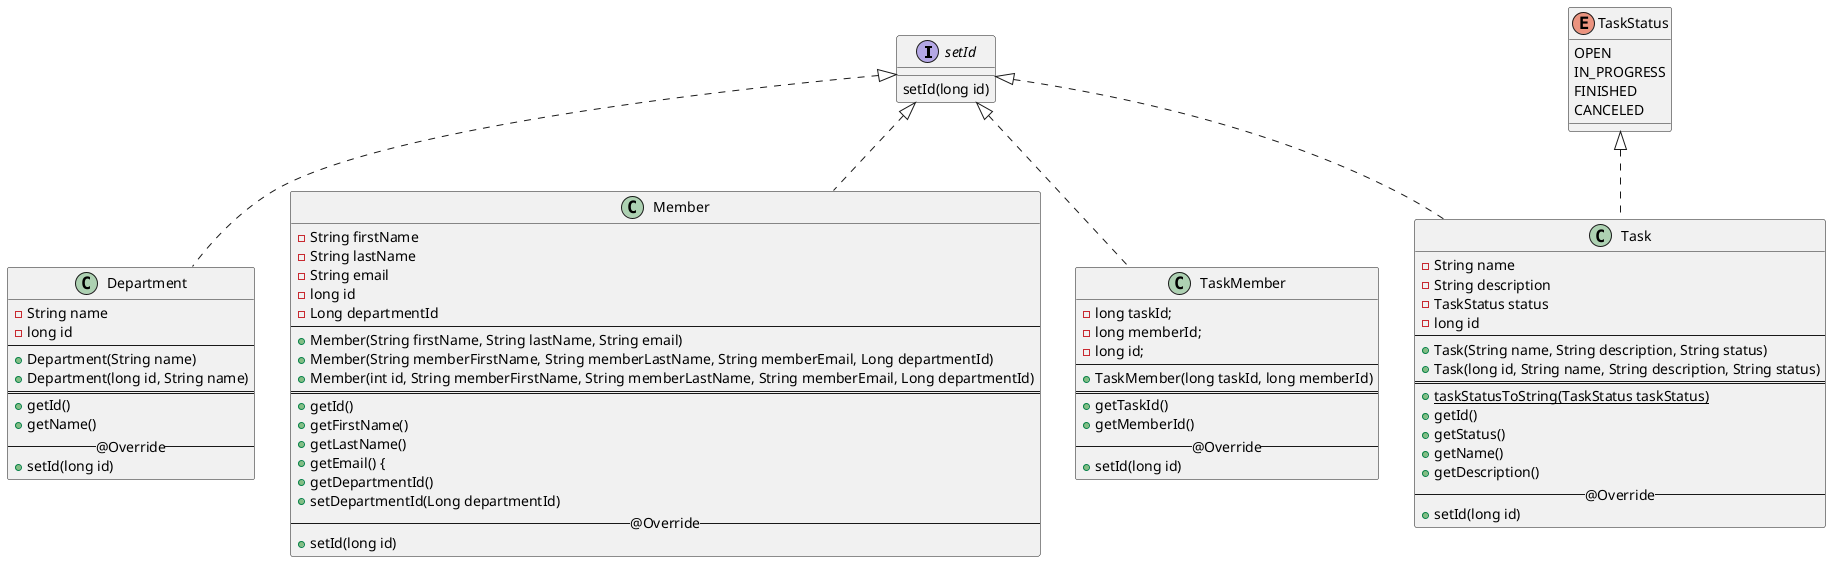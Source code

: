 @startuml

interface setId{
    {method} setId(long id)
}

class Department implements setId {
    {field} - String name
    {field} - long id
    --
    {method} + Department(String name)
    {method} + Department(long id, String name)
    ==
    {method} + getId()
    {method} + getName()
    --@Override--
    {method} + setId(long id)
}

class Member implements setId {
    {field} - String firstName
    {field} - String lastName
    {field} - String email
    {field} - long id
    {field} - Long departmentId
    --
    {method} + Member(String firstName, String lastName, String email)
    {method} + Member(String memberFirstName, String memberLastName, String memberEmail, Long departmentId)
    {method} + Member(int id, String memberFirstName, String memberLastName, String memberEmail, Long departmentId)
    ==
    {method} + getId()
    {method} + getFirstName()
    {method} + getLastName()
    {method} + getEmail() {
    {method} + getDepartmentId()
    {method} + setDepartmentId(Long departmentId)
    --@Override--
    {method} + setId(long id)
}

class Task implements setId,TaskStatus{
    {field} - String name
    {field} - String description
    {field} - TaskStatus status
    {field} - long id
    --
    {method} + Task(String name, String description, String status)
    {method} + Task(long id, String name, String description, String status)
    ==
    {static} + taskStatusToString(TaskStatus taskStatus)
    {method} + getId()
    {method} + getStatus()
    {method} + getName()
    {method} + getDescription()
    --@Override--
    {method} + setId(long id)
}

class TaskMember implements setId{
    {field} - long taskId;
    {field} - long memberId;
    {field} - long id;
    --
    {method} + TaskMember(long taskId, long memberId)
    ==
    {method} + getTaskId()
    {method} + getMemberId()
    --@Override--
    {method} + setId(long id)
    }

enum TaskStatus {
    OPEN
    IN_PROGRESS
    FINISHED
    CANCELED
}

@enduml